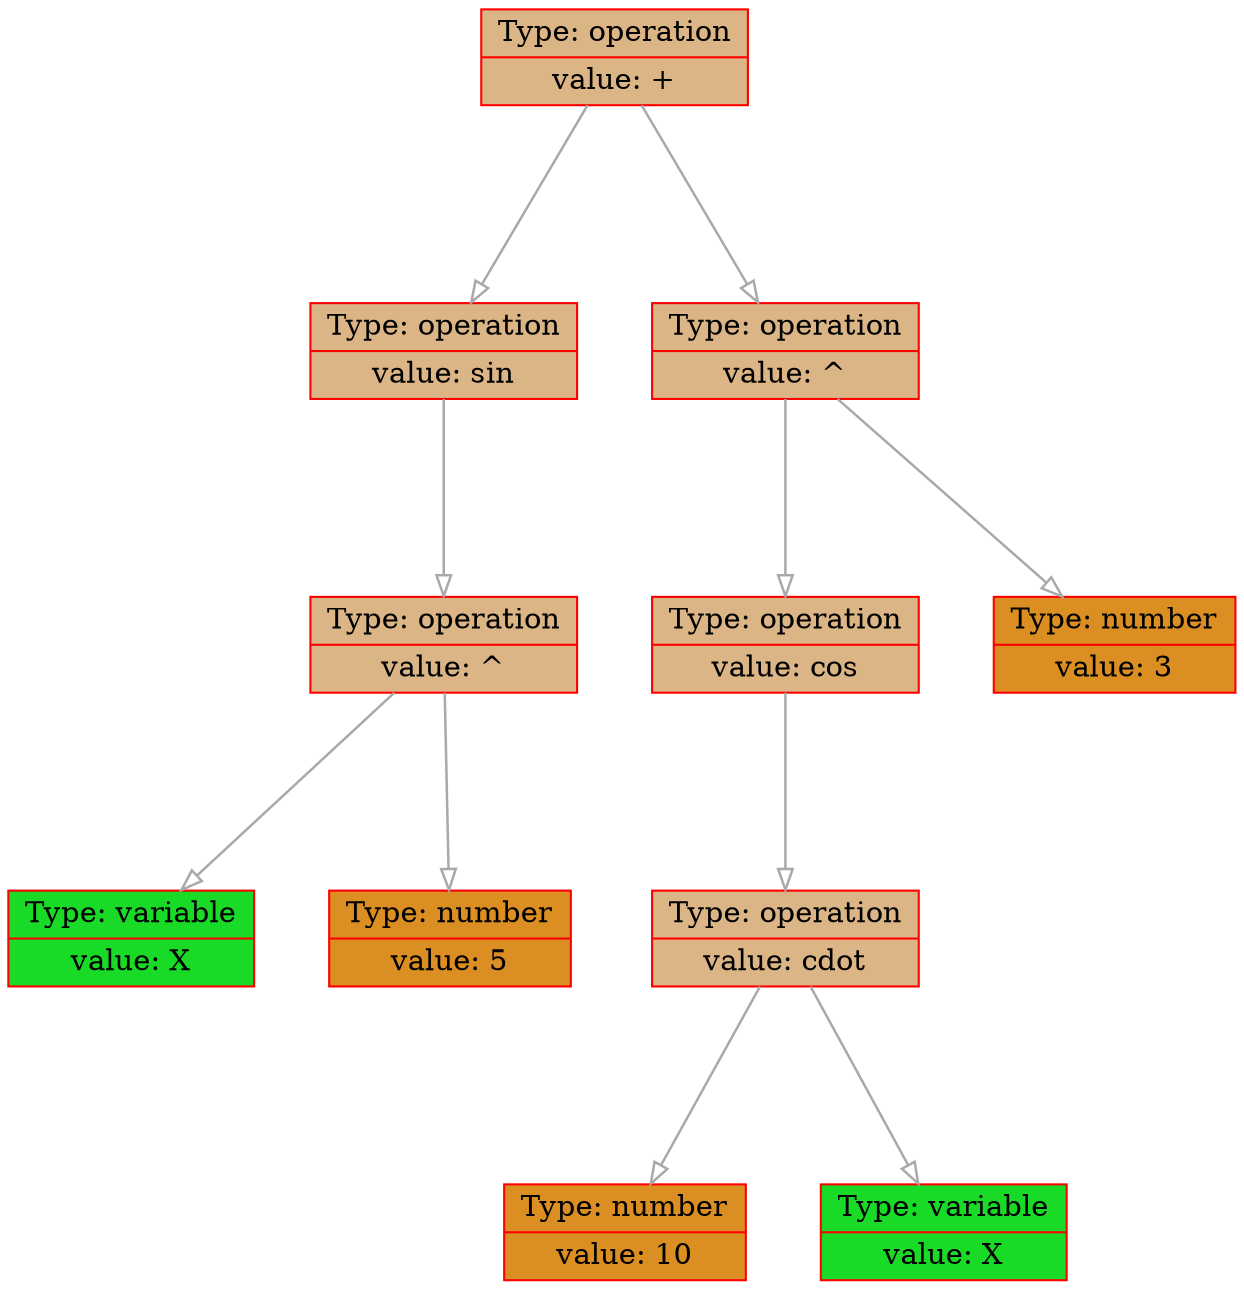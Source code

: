 
    digraph g {
        dpi      = 200;
        fontname = "Comic Sans MS";
        fontsize = 20;
        rankdir   =  TB;
        edge [color = darkgrey, arrowhead = onormal, arrowsize = 1, penwidth = 1.2]
        graph[fillcolor = lightgreen, ranksep = 1.3, nodesep = 0.5,
        style = "rounded, filled",color = green, penwidth = 2]

    Node0000029f20811860[shape=record, width=0.2, style="filled", color="red", fillcolor="#DBB585",label=" {Type: operation | value: +}"] 
 
Node0000029f20811710[shape=record, width=0.2, style="filled", color="red", fillcolor="#DBB585",label=" {Type: operation | value: sin}"] 
 
Node0000029f208116e0[shape=record, width=0.2, style="filled", color="red", fillcolor="#DBB585",label=" {Type: operation | value: ^}"] 
 
Node0000029f20811680[shape=record, width=0.2, style="filled", color="red", fillcolor="#19DB27",label=" {Type: variable | value: X}"] 
 
Node0000029f208116b0[shape=record, width=0.2, style="filled", color="red", fillcolor="#DB8E21",label=" {Type: number | value: 5}"] 
 
Node0000029f20811830[shape=record, width=0.2, style="filled", color="red", fillcolor="#DBB585",label=" {Type: operation | value: ^}"] 
 
Node0000029f208117d0[shape=record, width=0.2, style="filled", color="red", fillcolor="#DBB585",label=" {Type: operation | value: cos}"] 
 
Node0000029f208117a0[shape=record, width=0.2, style="filled", color="red", fillcolor="#DBB585",label=" {Type: operation | value: \cdot}"] 
 
Node0000029f20811740[shape=record, width=0.2, style="filled", color="red", fillcolor="#DB8E21",label=" {Type: number | value: 10}"] 
 
Node0000029f20811770[shape=record, width=0.2, style="filled", color="red", fillcolor="#19DB27",label=" {Type: variable | value: X}"] 
 
Node0000029f20811800[shape=record, width=0.2, style="filled", color="red", fillcolor="#DB8E21",label=" {Type: number | value: 3}"] 
 
Node0000029f20811860->Node0000029f20811710
Node0000029f20811710->Node0000029f208116e0
Node0000029f208116e0->Node0000029f20811680
Node0000029f208116e0->Node0000029f208116b0
Node0000029f20811860->Node0000029f20811830
Node0000029f20811830->Node0000029f208117d0
Node0000029f208117d0->Node0000029f208117a0
Node0000029f208117a0->Node0000029f20811740
Node0000029f208117a0->Node0000029f20811770
Node0000029f20811830->Node0000029f20811800
}

